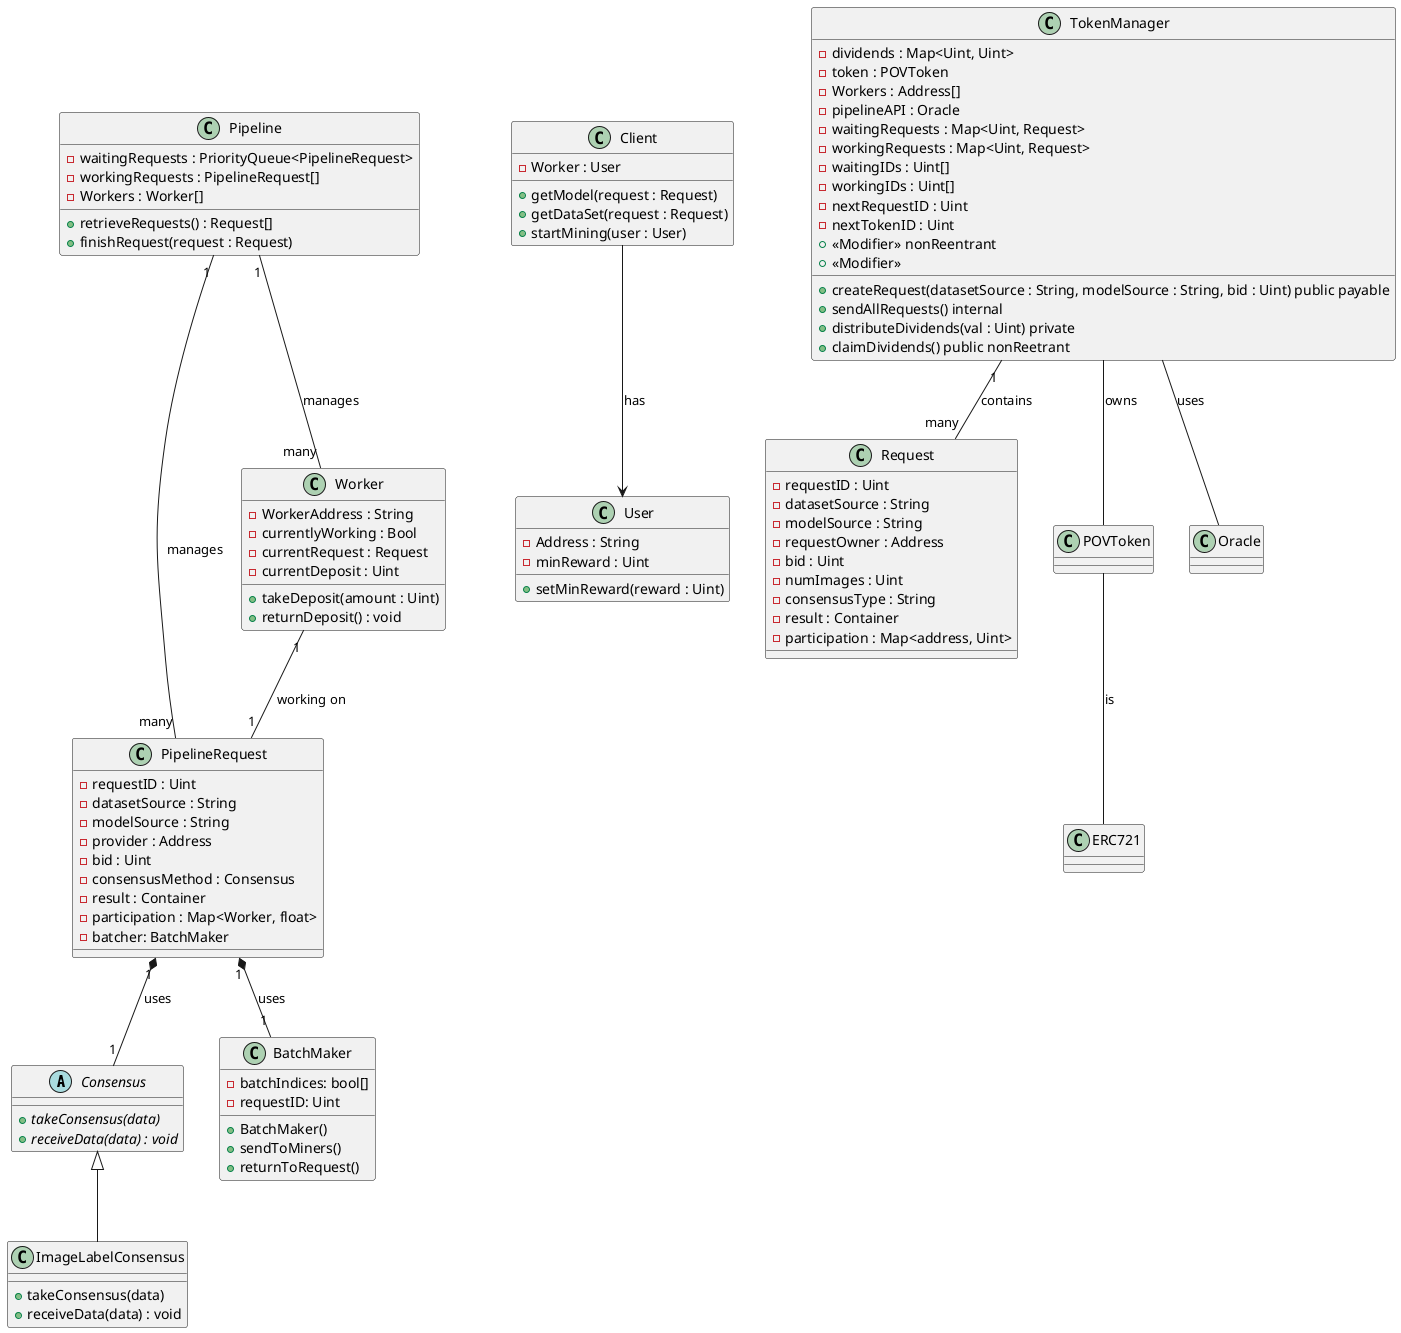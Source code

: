 @startuml
abstract class Consensus {
  {abstract} +takeConsensus(data)
  {abstract} +receiveData(data) : void
}

class ImageLabelConsensus {
  +takeConsensus(data)
  +receiveData(data) : void
}

class PipelineRequest {
  -requestID : Uint
  -datasetSource : String
  -modelSource : String
  -provider : Address
  -bid : Uint
  -consensusMethod : Consensus
  -result : Container
  -participation : Map<Worker, float>
  -batcher: BatchMaker
}

class Worker {
  -WorkerAddress : String
  -currentlyWorking : Bool
  -currentRequest : Request
  -currentDeposit : Uint
  +takeDeposit(amount : Uint)
  +returnDeposit() : void
}

class Pipeline {
  -waitingRequests : PriorityQueue<PipelineRequest>
  -workingRequests : PipelineRequest[]
  -Workers : Worker[]
  +retrieveRequests() : Request[]
  +finishRequest(request : Request)
}

class BatchMaker {
 -batchIndices: bool[]
 -requestID: Uint
+BatchMaker()
+sendToMiners()
+returnToRequest()
}

class User {
  -Address : String
  -minReward : Uint
  +setMinReward(reward : Uint)
}

class Client {
  -Worker : User
  +getModel(request : Request)
  +getDataSet(request : Request)
  +startMining(user : User)
}

class TokenManager {
  -dividends : Map<Uint, Uint>
  -token : POVToken
  -Workers : Address[]
  -pipelineAPI : Oracle
  -waitingRequests : Map<Uint, Request>
  -workingRequests : Map<Uint, Request>
  -waitingIDs : Uint[]
  -workingIDs : Uint[]
  -nextRequestID : Uint
  -nextTokenID : Uint
  +createRequest(datasetSource : String, modelSource : String, bid : Uint) public payable
  +sendAllRequests() internal
  +distributeDividends(val : Uint) private
  +claimDividends() public nonReetrant
  +<<Modifier>> nonReentrant
  +<<Modifier>>
}

class Request {
  -requestID : Uint
  -datasetSource : String
  -modelSource : String
  -requestOwner : Address
  -bid : Uint
  -numImages : Uint
  -consensusType : String
  -result : Container
  -participation : Map<address, Uint>
}

class ERC721 {
}

class POVToken {
}

class Oracle {
}

TokenManager "1" -- "many" Request : contains
TokenManager -- POVToken : owns
POVToken -- ERC721 : is
TokenManager -- Oracle : uses

Consensus <|-- ImageLabelConsensus
PipelineRequest "1" *-- "1" Consensus : uses
PipelineRequest "1" *-- "1" BatchMaker : uses
Worker "1" -- "1" PipelineRequest : working on
Pipeline "1" -- "many" PipelineRequest : manages
Pipeline "1" -- "many" Worker : manages
Client -down-> User : has
@enduml

